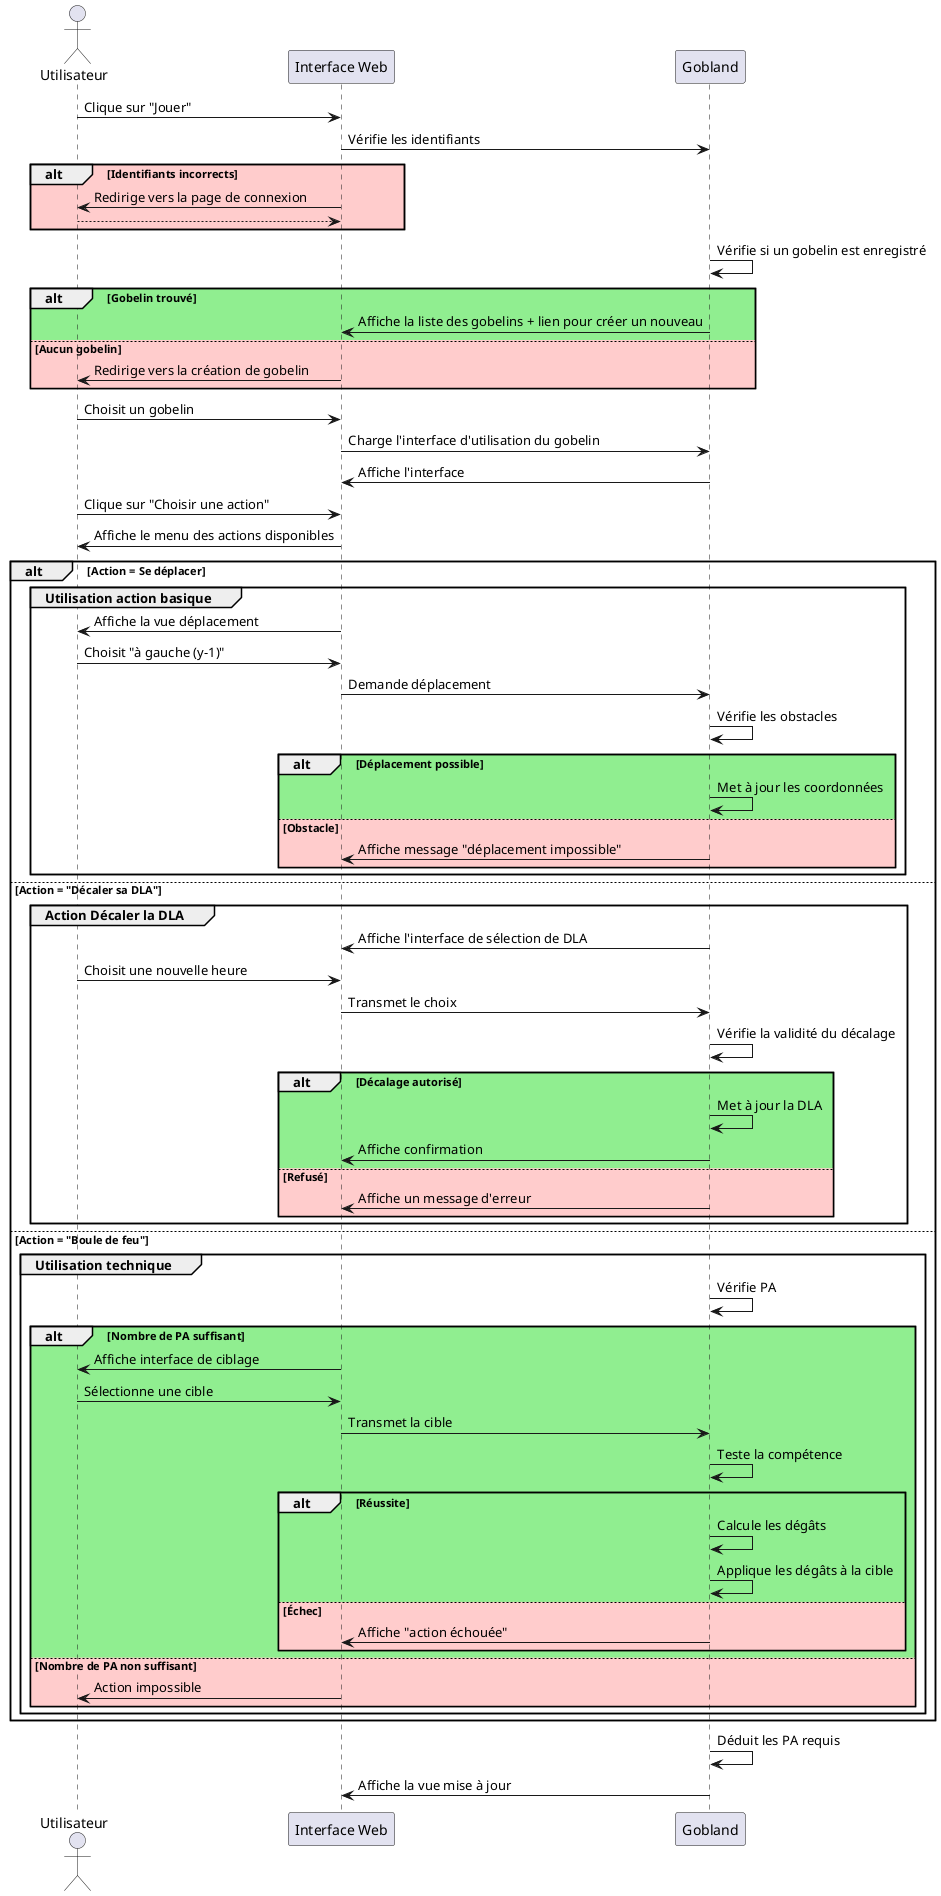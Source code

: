 @startuml action_gobelin_sequence

actor Utilisateur
participant "Interface Web" as UI
participant "Gobland" as System

Utilisateur -> UI : Clique sur "Jouer"
UI -> System : Vérifie les identifiants
alt #FFCCCC Identifiants incorrects
    UI -> Utilisateur : Redirige vers la page de connexion
    return
end

System -> System : Vérifie si un gobelin est enregistré
alt #lightgreen Gobelin trouvé
    System -> UI : Affiche la liste des gobelins + lien pour créer un nouveau
else #FFCCCC Aucun gobelin
    UI -> Utilisateur : Redirige vers la création de gobelin
end

Utilisateur -> UI : Choisit un gobelin
UI -> System : Charge l'interface d'utilisation du gobelin
System -> UI : Affiche l'interface

Utilisateur -> UI : Clique sur "Choisir une action"
UI -> Utilisateur : Affiche le menu des actions disponibles

alt Action = Se déplacer
    group Utilisation action basique
        UI -> Utilisateur : Affiche la vue déplacement
        Utilisateur -> UI : Choisit "à gauche (y-1)"
        UI -> System : Demande déplacement
        System -> System : Vérifie les obstacles
        alt #lightgreen Déplacement possible
            System -> System : Met à jour les coordonnées
        else #FFCCCC Obstacle
            System -> UI : Affiche message "déplacement impossible"
        end
    end group
    
else Action = "Décaler sa DLA"
    group Action Décaler la DLA
        System -> UI : Affiche l'interface de sélection de DLA
        Utilisateur -> UI : Choisit une nouvelle heure
        UI -> System : Transmet le choix
        System -> System : Vérifie la validité du décalage
        alt #lightgreen Décalage autorisé
            System -> System : Met à jour la DLA
            System -> UI : Affiche confirmation
        else #FFCCCC Refusé
            System -> UI : Affiche un message d'erreur
        end
    end group

else Action = "Boule de feu"
    group Utilisation technique
        System -> System : Vérifie PA
        alt #lightgreen Nombre de PA suffisant
            UI -> Utilisateur : Affiche interface de ciblage
            Utilisateur -> UI : Sélectionne une cible
            UI -> System : Transmet la cible
            System -> System : Teste la compétence
            alt #lightgreen Réussite
                System -> System : Calcule les dégâts
                System -> System : Applique les dégâts à la cible
            else #FFCCCC Échec
                System -> UI : Affiche "action échouée"
            end
        else #FFCCCC Nombre de PA non suffisant
            UI -> Utilisateur : Action impossible
        end
    end group
end
System -> System : Déduit les PA requis
System -> UI : Affiche la vue mise à jour
@enduml